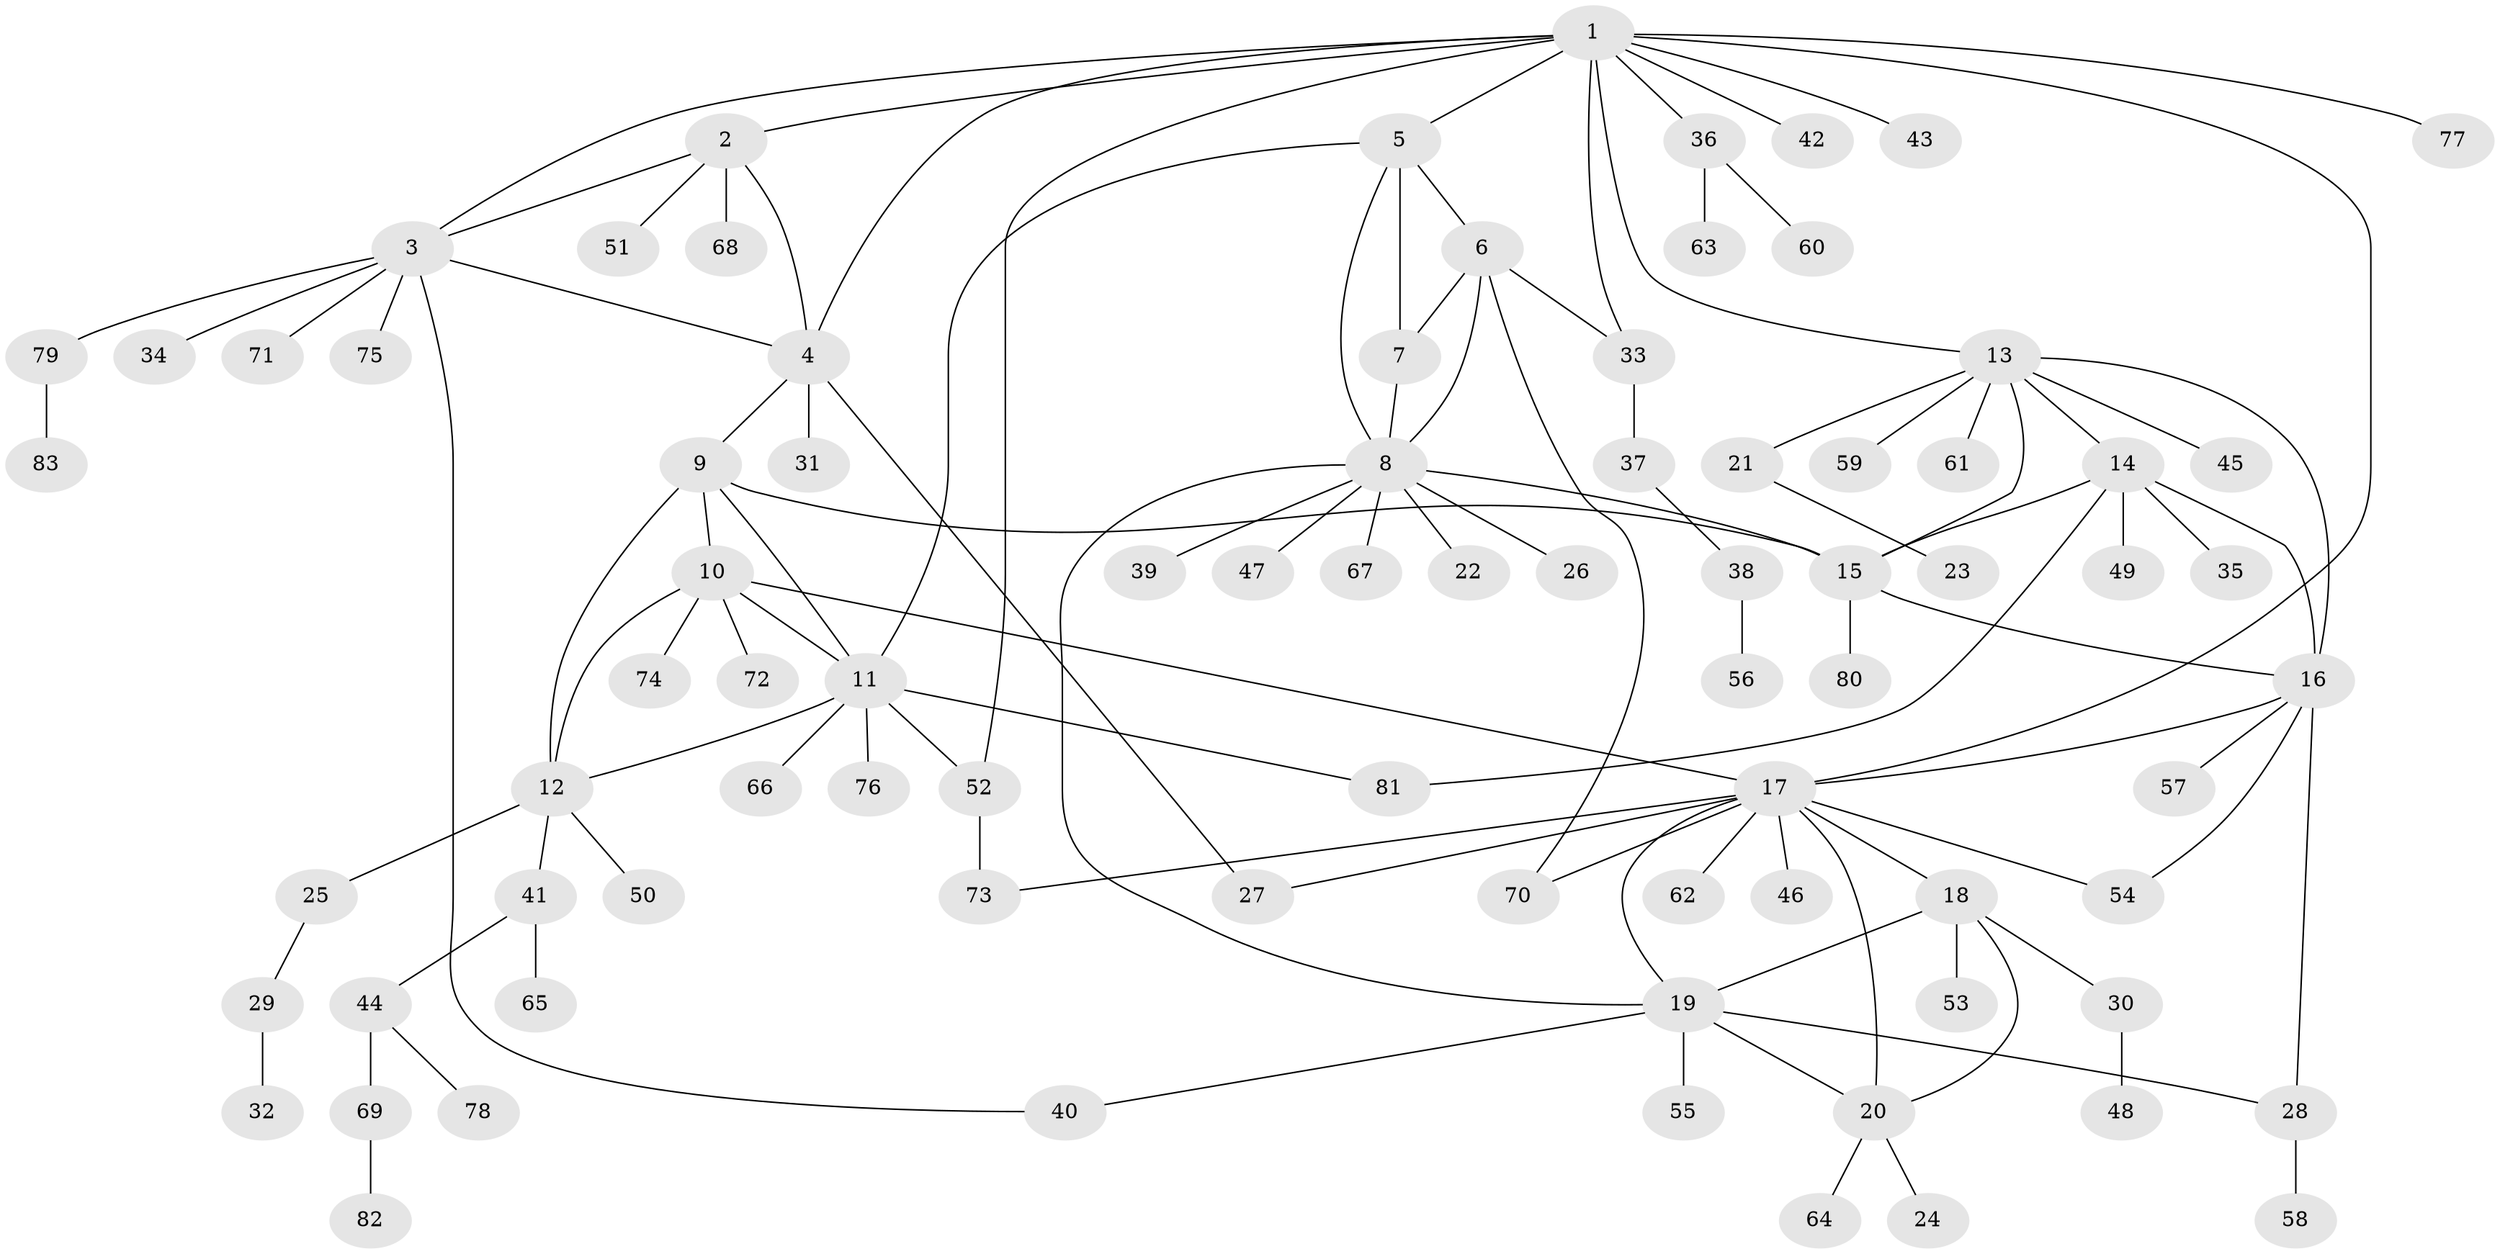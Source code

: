 // coarse degree distribution, {13: 0.016129032258064516, 7: 0.016129032258064516, 4: 0.0967741935483871, 5: 0.016129032258064516, 8: 0.016129032258064516, 10: 0.016129032258064516, 6: 0.03225806451612903, 9: 0.016129032258064516, 11: 0.016129032258064516, 2: 0.1935483870967742, 1: 0.5161290322580645, 3: 0.04838709677419355}
// Generated by graph-tools (version 1.1) at 2025/24/03/03/25 07:24:09]
// undirected, 83 vertices, 112 edges
graph export_dot {
graph [start="1"]
  node [color=gray90,style=filled];
  1;
  2;
  3;
  4;
  5;
  6;
  7;
  8;
  9;
  10;
  11;
  12;
  13;
  14;
  15;
  16;
  17;
  18;
  19;
  20;
  21;
  22;
  23;
  24;
  25;
  26;
  27;
  28;
  29;
  30;
  31;
  32;
  33;
  34;
  35;
  36;
  37;
  38;
  39;
  40;
  41;
  42;
  43;
  44;
  45;
  46;
  47;
  48;
  49;
  50;
  51;
  52;
  53;
  54;
  55;
  56;
  57;
  58;
  59;
  60;
  61;
  62;
  63;
  64;
  65;
  66;
  67;
  68;
  69;
  70;
  71;
  72;
  73;
  74;
  75;
  76;
  77;
  78;
  79;
  80;
  81;
  82;
  83;
  1 -- 2;
  1 -- 3;
  1 -- 4;
  1 -- 5;
  1 -- 13;
  1 -- 17;
  1 -- 33;
  1 -- 36;
  1 -- 42;
  1 -- 43;
  1 -- 52;
  1 -- 77;
  2 -- 3;
  2 -- 4;
  2 -- 51;
  2 -- 68;
  3 -- 4;
  3 -- 34;
  3 -- 40;
  3 -- 71;
  3 -- 75;
  3 -- 79;
  4 -- 9;
  4 -- 27;
  4 -- 31;
  5 -- 6;
  5 -- 7;
  5 -- 8;
  5 -- 11;
  6 -- 7;
  6 -- 8;
  6 -- 33;
  6 -- 70;
  7 -- 8;
  8 -- 15;
  8 -- 19;
  8 -- 22;
  8 -- 26;
  8 -- 39;
  8 -- 47;
  8 -- 67;
  9 -- 10;
  9 -- 11;
  9 -- 12;
  9 -- 15;
  10 -- 11;
  10 -- 12;
  10 -- 17;
  10 -- 72;
  10 -- 74;
  11 -- 12;
  11 -- 52;
  11 -- 66;
  11 -- 76;
  11 -- 81;
  12 -- 25;
  12 -- 41;
  12 -- 50;
  13 -- 14;
  13 -- 15;
  13 -- 16;
  13 -- 21;
  13 -- 45;
  13 -- 59;
  13 -- 61;
  14 -- 15;
  14 -- 16;
  14 -- 35;
  14 -- 49;
  14 -- 81;
  15 -- 16;
  15 -- 80;
  16 -- 17;
  16 -- 28;
  16 -- 54;
  16 -- 57;
  17 -- 18;
  17 -- 19;
  17 -- 20;
  17 -- 27;
  17 -- 46;
  17 -- 54;
  17 -- 62;
  17 -- 70;
  17 -- 73;
  18 -- 19;
  18 -- 20;
  18 -- 30;
  18 -- 53;
  19 -- 20;
  19 -- 28;
  19 -- 40;
  19 -- 55;
  20 -- 24;
  20 -- 64;
  21 -- 23;
  25 -- 29;
  28 -- 58;
  29 -- 32;
  30 -- 48;
  33 -- 37;
  36 -- 60;
  36 -- 63;
  37 -- 38;
  38 -- 56;
  41 -- 44;
  41 -- 65;
  44 -- 69;
  44 -- 78;
  52 -- 73;
  69 -- 82;
  79 -- 83;
}
